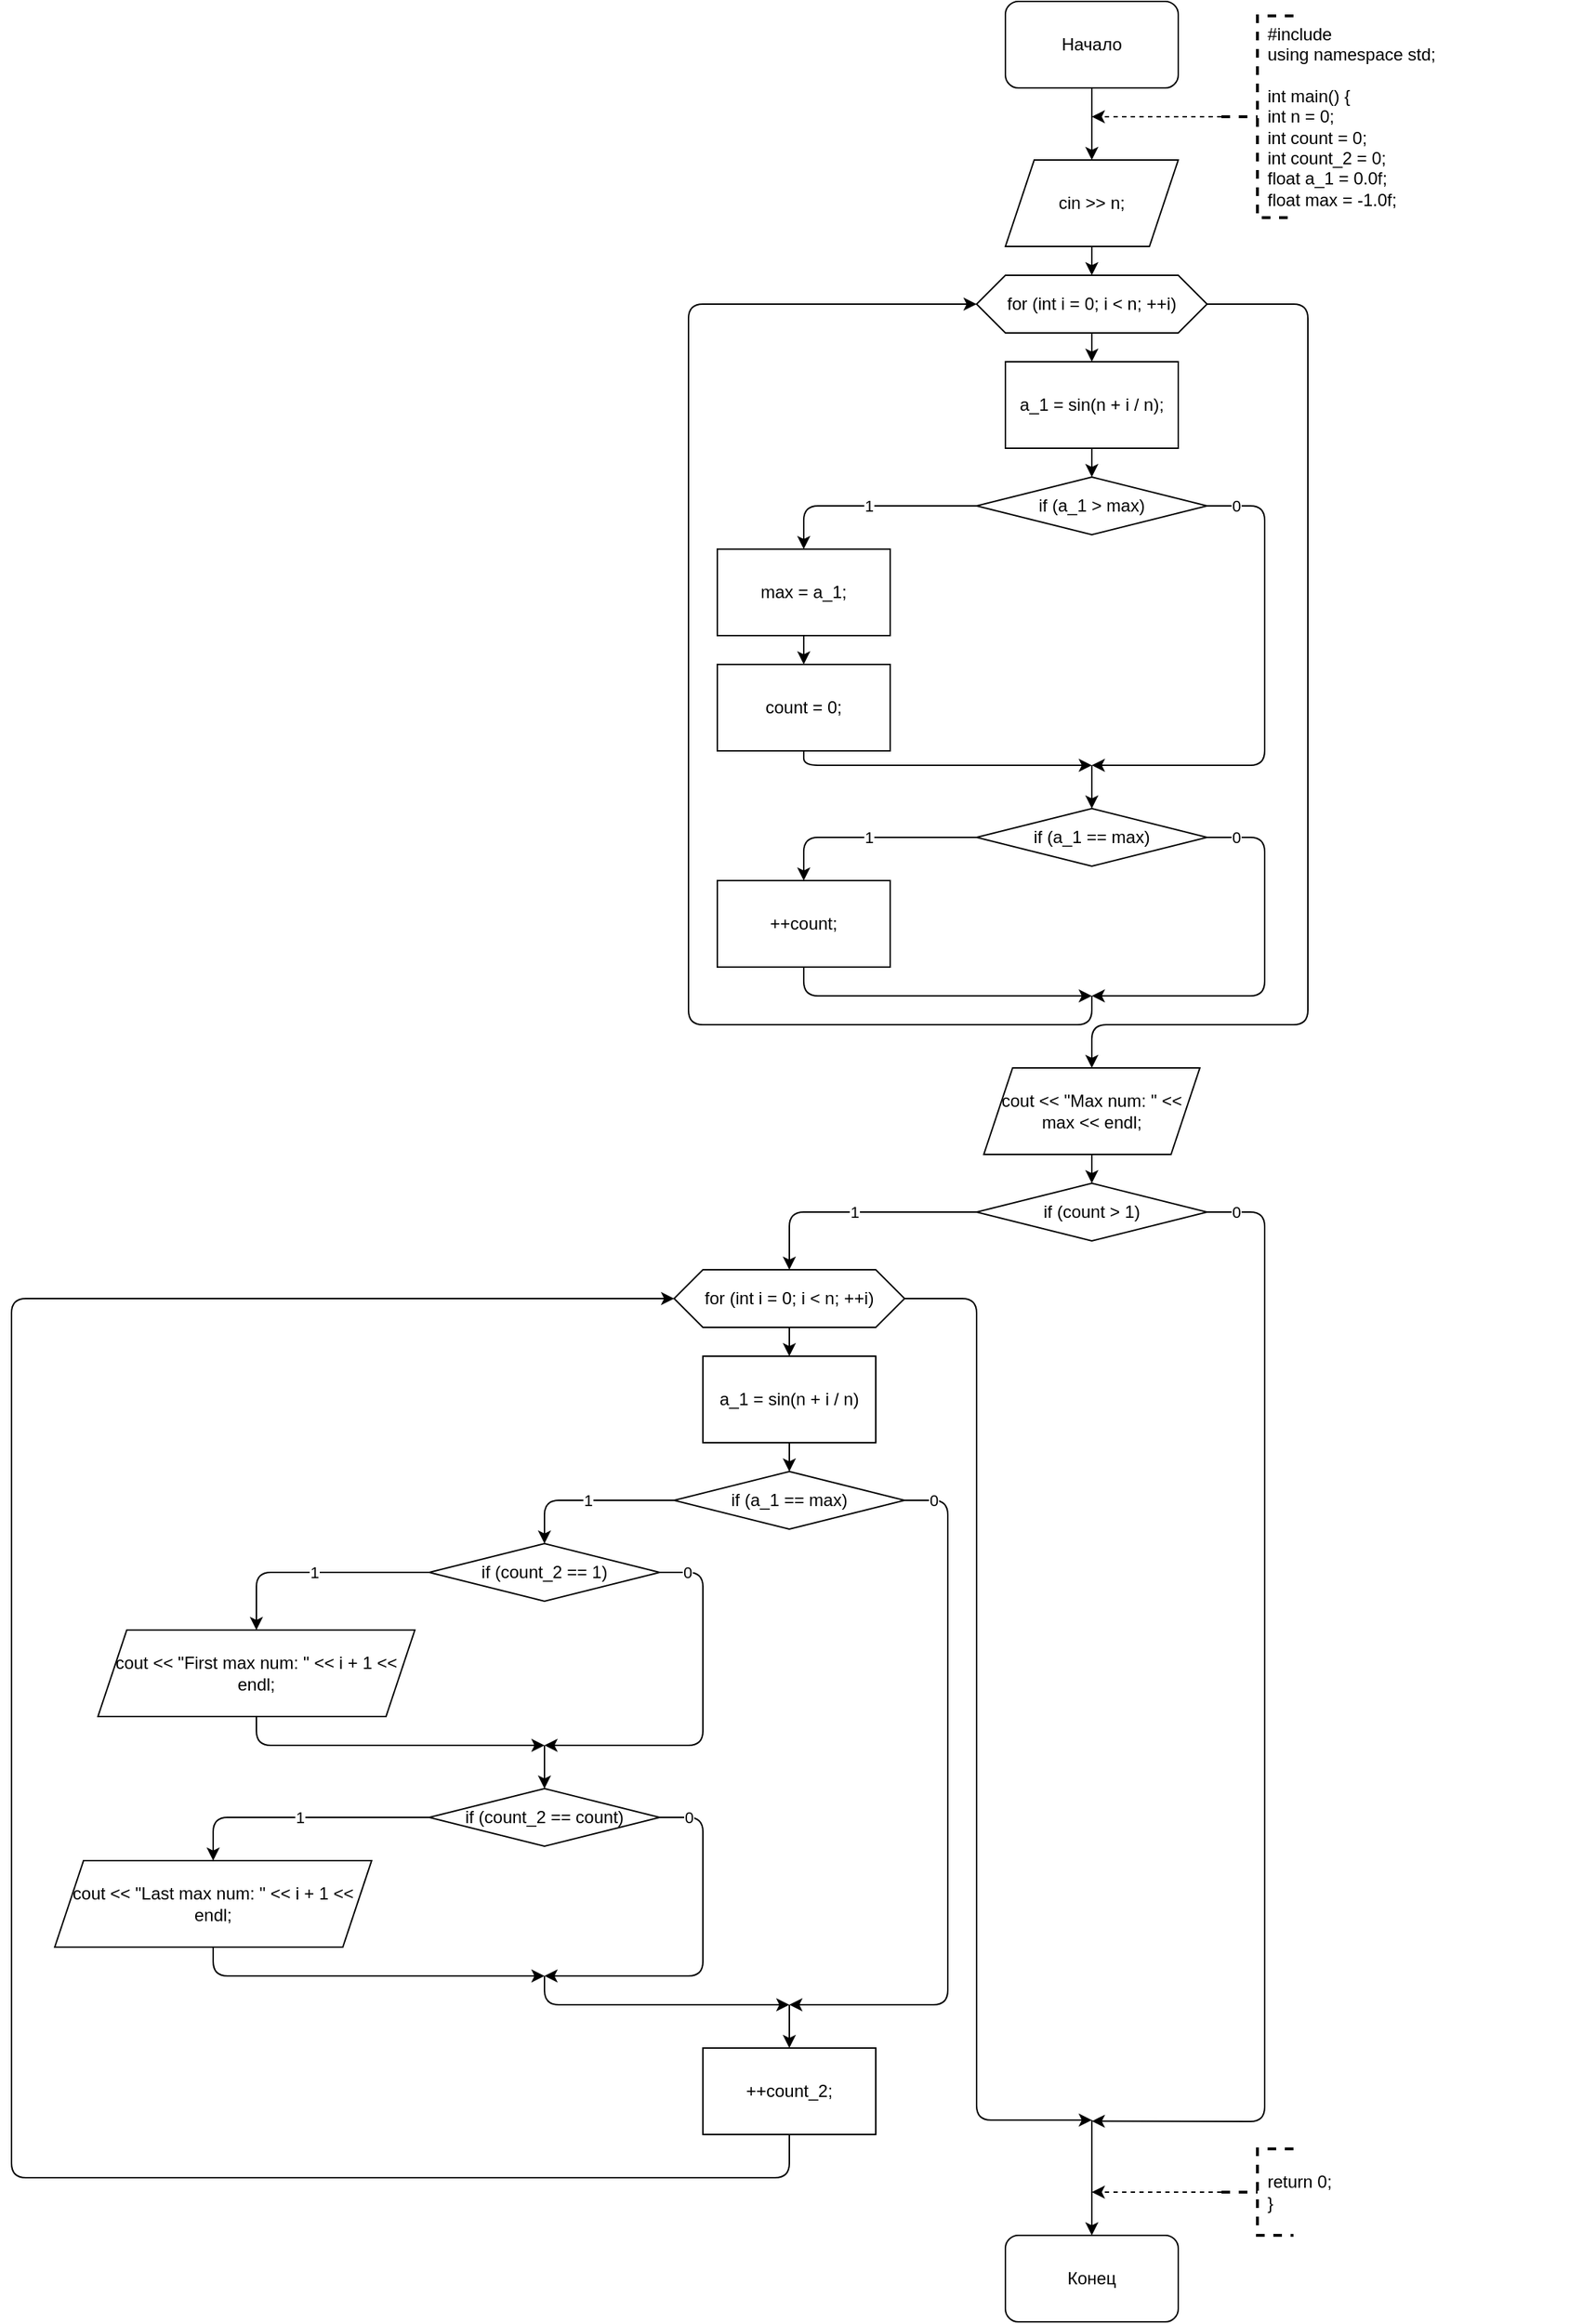 <mxfile version="13.9.9" type="device"><diagram id="PXH8LhEZskGuKX-_McZw" name="Страница 1"><mxGraphModel dx="1851" dy="592" grid="1" gridSize="10" guides="1" tooltips="1" connect="1" arrows="1" fold="1" page="1" pageScale="1" pageWidth="827" pageHeight="1169" math="0" shadow="0"><root><mxCell id="0"/><mxCell id="1" parent="0"/><mxCell id="HGuVAj1wlDlfLmO-cSO0-12" style="edgeStyle=orthogonalEdgeStyle;rounded=1;orthogonalLoop=1;jettySize=auto;html=1;entryX=0.5;entryY=0;entryDx=0;entryDy=0;" edge="1" parent="1" source="HGuVAj1wlDlfLmO-cSO0-1" target="HGuVAj1wlDlfLmO-cSO0-2"><mxGeometry relative="1" as="geometry"/></mxCell><mxCell id="HGuVAj1wlDlfLmO-cSO0-1" value="Начало" style="rounded=1;whiteSpace=wrap;html=1;" vertex="1" parent="1"><mxGeometry x="340" y="10" width="120" height="60" as="geometry"/></mxCell><mxCell id="HGuVAj1wlDlfLmO-cSO0-13" style="edgeStyle=orthogonalEdgeStyle;rounded=1;orthogonalLoop=1;jettySize=auto;html=1;" edge="1" parent="1" source="HGuVAj1wlDlfLmO-cSO0-2" target="HGuVAj1wlDlfLmO-cSO0-3"><mxGeometry relative="1" as="geometry"/></mxCell><mxCell id="HGuVAj1wlDlfLmO-cSO0-2" value="cin &amp;gt;&amp;gt; n;" style="shape=parallelogram;perimeter=parallelogramPerimeter;whiteSpace=wrap;html=1;fixedSize=1;" vertex="1" parent="1"><mxGeometry x="340" y="120" width="120" height="60" as="geometry"/></mxCell><mxCell id="HGuVAj1wlDlfLmO-cSO0-14" style="edgeStyle=orthogonalEdgeStyle;rounded=1;orthogonalLoop=1;jettySize=auto;html=1;" edge="1" parent="1" source="HGuVAj1wlDlfLmO-cSO0-3" target="HGuVAj1wlDlfLmO-cSO0-4"><mxGeometry relative="1" as="geometry"/></mxCell><mxCell id="HGuVAj1wlDlfLmO-cSO0-3" value="for (int i = 0; i &amp;lt; n; ++i)" style="shape=hexagon;perimeter=hexagonPerimeter2;whiteSpace=wrap;html=1;fixedSize=1;" vertex="1" parent="1"><mxGeometry x="320" y="200" width="160" height="40" as="geometry"/></mxCell><mxCell id="HGuVAj1wlDlfLmO-cSO0-15" style="edgeStyle=orthogonalEdgeStyle;rounded=1;orthogonalLoop=1;jettySize=auto;html=1;" edge="1" parent="1" source="HGuVAj1wlDlfLmO-cSO0-4" target="HGuVAj1wlDlfLmO-cSO0-5"><mxGeometry relative="1" as="geometry"/></mxCell><mxCell id="HGuVAj1wlDlfLmO-cSO0-4" value="a_1 = sin(n + i / n);" style="rounded=0;whiteSpace=wrap;html=1;" vertex="1" parent="1"><mxGeometry x="340" y="260" width="120" height="60" as="geometry"/></mxCell><mxCell id="HGuVAj1wlDlfLmO-cSO0-6" value="1" style="edgeStyle=orthogonalEdgeStyle;rounded=1;orthogonalLoop=1;jettySize=auto;html=1;" edge="1" parent="1" source="HGuVAj1wlDlfLmO-cSO0-5" target="HGuVAj1wlDlfLmO-cSO0-7"><mxGeometry relative="1" as="geometry"><mxPoint x="200" y="400" as="targetPoint"/></mxGeometry></mxCell><mxCell id="HGuVAj1wlDlfLmO-cSO0-5" value="if (a_1 &amp;gt; max)" style="rhombus;whiteSpace=wrap;html=1;" vertex="1" parent="1"><mxGeometry x="320" y="340" width="160" height="40" as="geometry"/></mxCell><mxCell id="HGuVAj1wlDlfLmO-cSO0-9" style="edgeStyle=orthogonalEdgeStyle;rounded=1;orthogonalLoop=1;jettySize=auto;html=1;" edge="1" parent="1" source="HGuVAj1wlDlfLmO-cSO0-7" target="HGuVAj1wlDlfLmO-cSO0-8"><mxGeometry relative="1" as="geometry"/></mxCell><mxCell id="HGuVAj1wlDlfLmO-cSO0-7" value="max = a_1;" style="rounded=0;whiteSpace=wrap;html=1;" vertex="1" parent="1"><mxGeometry x="140" y="390" width="120" height="60" as="geometry"/></mxCell><mxCell id="HGuVAj1wlDlfLmO-cSO0-8" value="count = 0;" style="rounded=0;whiteSpace=wrap;html=1;" vertex="1" parent="1"><mxGeometry x="140" y="470" width="120" height="60" as="geometry"/></mxCell><mxCell id="HGuVAj1wlDlfLmO-cSO0-10" value="0" style="endArrow=classic;html=1;exitX=1;exitY=0.5;exitDx=0;exitDy=0;" edge="1" parent="1" source="HGuVAj1wlDlfLmO-cSO0-5"><mxGeometry x="-0.882" width="50" height="50" relative="1" as="geometry"><mxPoint x="390" y="530" as="sourcePoint"/><mxPoint x="400" y="540" as="targetPoint"/><Array as="points"><mxPoint x="520" y="360"/><mxPoint x="520" y="540"/></Array><mxPoint as="offset"/></mxGeometry></mxCell><mxCell id="HGuVAj1wlDlfLmO-cSO0-11" value="" style="endArrow=classic;html=1;exitX=0.5;exitY=1;exitDx=0;exitDy=0;" edge="1" parent="1" source="HGuVAj1wlDlfLmO-cSO0-8"><mxGeometry width="50" height="50" relative="1" as="geometry"><mxPoint x="390" y="530" as="sourcePoint"/><mxPoint x="400" y="540" as="targetPoint"/><Array as="points"><mxPoint x="200" y="540"/></Array></mxGeometry></mxCell><mxCell id="HGuVAj1wlDlfLmO-cSO0-16" value="" style="endArrow=classic;html=1;" edge="1" parent="1" target="HGuVAj1wlDlfLmO-cSO0-17"><mxGeometry width="50" height="50" relative="1" as="geometry"><mxPoint x="400" y="540" as="sourcePoint"/><mxPoint x="400" y="570" as="targetPoint"/></mxGeometry></mxCell><mxCell id="HGuVAj1wlDlfLmO-cSO0-18" value="1" style="edgeStyle=orthogonalEdgeStyle;rounded=1;orthogonalLoop=1;jettySize=auto;html=1;" edge="1" parent="1" source="HGuVAj1wlDlfLmO-cSO0-17" target="HGuVAj1wlDlfLmO-cSO0-19"><mxGeometry relative="1" as="geometry"><mxPoint x="200" y="620" as="targetPoint"/></mxGeometry></mxCell><mxCell id="HGuVAj1wlDlfLmO-cSO0-17" value="if (a_1 == max)" style="rhombus;whiteSpace=wrap;html=1;" vertex="1" parent="1"><mxGeometry x="320" y="570" width="160" height="40" as="geometry"/></mxCell><mxCell id="HGuVAj1wlDlfLmO-cSO0-19" value="++count;" style="rounded=0;whiteSpace=wrap;html=1;" vertex="1" parent="1"><mxGeometry x="140" y="620" width="120" height="60" as="geometry"/></mxCell><mxCell id="HGuVAj1wlDlfLmO-cSO0-20" value="0" style="endArrow=classic;html=1;exitX=1;exitY=0.5;exitDx=0;exitDy=0;" edge="1" parent="1" source="HGuVAj1wlDlfLmO-cSO0-17"><mxGeometry x="-0.852" width="50" height="50" relative="1" as="geometry"><mxPoint x="390" y="630" as="sourcePoint"/><mxPoint x="400" y="700" as="targetPoint"/><Array as="points"><mxPoint x="520" y="590"/><mxPoint x="520" y="700"/></Array><mxPoint as="offset"/></mxGeometry></mxCell><mxCell id="HGuVAj1wlDlfLmO-cSO0-21" value="" style="endArrow=classic;html=1;exitX=0.5;exitY=1;exitDx=0;exitDy=0;" edge="1" parent="1" source="HGuVAj1wlDlfLmO-cSO0-19"><mxGeometry width="50" height="50" relative="1" as="geometry"><mxPoint x="390" y="630" as="sourcePoint"/><mxPoint x="400" y="700" as="targetPoint"/><Array as="points"><mxPoint x="200" y="700"/></Array></mxGeometry></mxCell><mxCell id="HGuVAj1wlDlfLmO-cSO0-22" value="" style="endArrow=classic;html=1;entryX=0;entryY=0.5;entryDx=0;entryDy=0;" edge="1" parent="1" target="HGuVAj1wlDlfLmO-cSO0-3"><mxGeometry width="50" height="50" relative="1" as="geometry"><mxPoint x="400" y="700" as="sourcePoint"/><mxPoint x="440" y="580" as="targetPoint"/><Array as="points"><mxPoint x="400" y="720"/><mxPoint x="120" y="720"/><mxPoint x="120" y="220"/></Array></mxGeometry></mxCell><mxCell id="HGuVAj1wlDlfLmO-cSO0-52" style="edgeStyle=orthogonalEdgeStyle;rounded=1;orthogonalLoop=1;jettySize=auto;html=1;" edge="1" parent="1" source="HGuVAj1wlDlfLmO-cSO0-23" target="HGuVAj1wlDlfLmO-cSO0-25"><mxGeometry relative="1" as="geometry"/></mxCell><mxCell id="HGuVAj1wlDlfLmO-cSO0-23" value="cout &amp;lt;&amp;lt; &quot;Max num: &quot; &amp;lt;&amp;lt; max &amp;lt;&amp;lt; endl;" style="shape=parallelogram;perimeter=parallelogramPerimeter;whiteSpace=wrap;html=1;fixedSize=1;" vertex="1" parent="1"><mxGeometry x="325" y="750" width="150" height="60" as="geometry"/></mxCell><mxCell id="HGuVAj1wlDlfLmO-cSO0-24" value="" style="endArrow=classic;html=1;exitX=1;exitY=0.5;exitDx=0;exitDy=0;entryX=0.5;entryY=0;entryDx=0;entryDy=0;" edge="1" parent="1" source="HGuVAj1wlDlfLmO-cSO0-3" target="HGuVAj1wlDlfLmO-cSO0-23"><mxGeometry width="50" height="50" relative="1" as="geometry"><mxPoint x="390" y="620" as="sourcePoint"/><mxPoint x="440" y="570" as="targetPoint"/><Array as="points"><mxPoint x="550" y="220"/><mxPoint x="550" y="720"/><mxPoint x="400" y="720"/></Array></mxGeometry></mxCell><mxCell id="HGuVAj1wlDlfLmO-cSO0-26" value="1" style="edgeStyle=orthogonalEdgeStyle;rounded=1;orthogonalLoop=1;jettySize=auto;html=1;" edge="1" parent="1" source="HGuVAj1wlDlfLmO-cSO0-25" target="HGuVAj1wlDlfLmO-cSO0-27"><mxGeometry relative="1" as="geometry"><mxPoint x="170" y="890" as="targetPoint"/></mxGeometry></mxCell><mxCell id="HGuVAj1wlDlfLmO-cSO0-25" value="if (count &amp;gt; 1)" style="rhombus;whiteSpace=wrap;html=1;" vertex="1" parent="1"><mxGeometry x="320" y="830" width="160" height="40" as="geometry"/></mxCell><mxCell id="HGuVAj1wlDlfLmO-cSO0-46" style="edgeStyle=orthogonalEdgeStyle;rounded=1;orthogonalLoop=1;jettySize=auto;html=1;" edge="1" parent="1" source="HGuVAj1wlDlfLmO-cSO0-27" target="HGuVAj1wlDlfLmO-cSO0-28"><mxGeometry relative="1" as="geometry"/></mxCell><mxCell id="HGuVAj1wlDlfLmO-cSO0-27" value="for (int i = 0; i &amp;lt; n; ++i)" style="shape=hexagon;perimeter=hexagonPerimeter2;whiteSpace=wrap;html=1;fixedSize=1;" vertex="1" parent="1"><mxGeometry x="110" y="890" width="160" height="40" as="geometry"/></mxCell><mxCell id="HGuVAj1wlDlfLmO-cSO0-47" style="edgeStyle=orthogonalEdgeStyle;rounded=1;orthogonalLoop=1;jettySize=auto;html=1;" edge="1" parent="1" source="HGuVAj1wlDlfLmO-cSO0-28" target="HGuVAj1wlDlfLmO-cSO0-29"><mxGeometry relative="1" as="geometry"/></mxCell><mxCell id="HGuVAj1wlDlfLmO-cSO0-28" value="a_1 = sin(n + i / n)" style="rounded=0;whiteSpace=wrap;html=1;" vertex="1" parent="1"><mxGeometry x="130" y="950" width="120" height="60" as="geometry"/></mxCell><mxCell id="HGuVAj1wlDlfLmO-cSO0-30" value="1" style="edgeStyle=orthogonalEdgeStyle;rounded=1;orthogonalLoop=1;jettySize=auto;html=1;" edge="1" parent="1" source="HGuVAj1wlDlfLmO-cSO0-29" target="HGuVAj1wlDlfLmO-cSO0-31"><mxGeometry relative="1" as="geometry"><mxPoint x="40" y="1100" as="targetPoint"/></mxGeometry></mxCell><mxCell id="HGuVAj1wlDlfLmO-cSO0-29" value="if (a_1 == max)" style="rhombus;whiteSpace=wrap;html=1;" vertex="1" parent="1"><mxGeometry x="110" y="1030" width="160" height="40" as="geometry"/></mxCell><mxCell id="HGuVAj1wlDlfLmO-cSO0-32" value="1" style="edgeStyle=orthogonalEdgeStyle;rounded=1;orthogonalLoop=1;jettySize=auto;html=1;" edge="1" parent="1" source="HGuVAj1wlDlfLmO-cSO0-31" target="HGuVAj1wlDlfLmO-cSO0-33"><mxGeometry relative="1" as="geometry"><mxPoint x="-120" y="1140.0" as="targetPoint"/></mxGeometry></mxCell><mxCell id="HGuVAj1wlDlfLmO-cSO0-31" value="if (count_2 == 1)" style="rhombus;whiteSpace=wrap;html=1;" vertex="1" parent="1"><mxGeometry x="-60" y="1080" width="160" height="40" as="geometry"/></mxCell><mxCell id="HGuVAj1wlDlfLmO-cSO0-33" value="cout &amp;lt;&amp;lt; &quot;First max num: &quot; &amp;lt;&amp;lt; i + 1 &amp;lt;&amp;lt; endl;" style="shape=parallelogram;perimeter=parallelogramPerimeter;whiteSpace=wrap;html=1;fixedSize=1;" vertex="1" parent="1"><mxGeometry x="-290" y="1140" width="220" height="60" as="geometry"/></mxCell><mxCell id="HGuVAj1wlDlfLmO-cSO0-34" value="0" style="endArrow=classic;html=1;exitX=1;exitY=0.5;exitDx=0;exitDy=0;" edge="1" parent="1" source="HGuVAj1wlDlfLmO-cSO0-31"><mxGeometry x="-0.857" width="50" height="50" relative="1" as="geometry"><mxPoint x="150" y="1240" as="sourcePoint"/><mxPoint x="20" y="1220" as="targetPoint"/><Array as="points"><mxPoint x="130" y="1100"/><mxPoint x="130" y="1220"/></Array><mxPoint as="offset"/></mxGeometry></mxCell><mxCell id="HGuVAj1wlDlfLmO-cSO0-35" value="" style="endArrow=classic;html=1;exitX=0.5;exitY=1;exitDx=0;exitDy=0;" edge="1" parent="1" source="HGuVAj1wlDlfLmO-cSO0-33"><mxGeometry width="50" height="50" relative="1" as="geometry"><mxPoint x="150" y="1240" as="sourcePoint"/><mxPoint x="20" y="1220" as="targetPoint"/><Array as="points"><mxPoint x="-180" y="1220"/></Array></mxGeometry></mxCell><mxCell id="HGuVAj1wlDlfLmO-cSO0-36" value="" style="endArrow=classic;html=1;entryX=0.5;entryY=0;entryDx=0;entryDy=0;" edge="1" parent="1" target="HGuVAj1wlDlfLmO-cSO0-37"><mxGeometry width="50" height="50" relative="1" as="geometry"><mxPoint x="20" y="1220" as="sourcePoint"/><mxPoint y="1250" as="targetPoint"/></mxGeometry></mxCell><mxCell id="HGuVAj1wlDlfLmO-cSO0-38" value="1" style="edgeStyle=orthogonalEdgeStyle;rounded=1;orthogonalLoop=1;jettySize=auto;html=1;" edge="1" parent="1" source="HGuVAj1wlDlfLmO-cSO0-37" target="HGuVAj1wlDlfLmO-cSO0-39"><mxGeometry relative="1" as="geometry"><mxPoint x="-160" y="1310" as="targetPoint"/></mxGeometry></mxCell><mxCell id="HGuVAj1wlDlfLmO-cSO0-37" value="if (count_2 == count)" style="rhombus;whiteSpace=wrap;html=1;" vertex="1" parent="1"><mxGeometry x="-60" y="1250" width="160" height="40" as="geometry"/></mxCell><mxCell id="HGuVAj1wlDlfLmO-cSO0-39" value="cout &amp;lt;&amp;lt; &quot;Last max num: &quot; &amp;lt;&amp;lt; i + 1 &amp;lt;&amp;lt; endl;" style="shape=parallelogram;perimeter=parallelogramPerimeter;whiteSpace=wrap;html=1;fixedSize=1;" vertex="1" parent="1"><mxGeometry x="-320" y="1300" width="220" height="60" as="geometry"/></mxCell><mxCell id="HGuVAj1wlDlfLmO-cSO0-40" value="0" style="endArrow=classic;html=1;exitX=1;exitY=0.5;exitDx=0;exitDy=0;" edge="1" parent="1" source="HGuVAj1wlDlfLmO-cSO0-37"><mxGeometry x="-0.84" width="50" height="50" relative="1" as="geometry"><mxPoint x="150" y="1430" as="sourcePoint"/><mxPoint x="20" y="1380" as="targetPoint"/><Array as="points"><mxPoint x="130" y="1270"/><mxPoint x="130" y="1380"/></Array><mxPoint as="offset"/></mxGeometry></mxCell><mxCell id="HGuVAj1wlDlfLmO-cSO0-41" value="" style="endArrow=classic;html=1;exitX=0.5;exitY=1;exitDx=0;exitDy=0;" edge="1" parent="1" source="HGuVAj1wlDlfLmO-cSO0-39"><mxGeometry width="50" height="50" relative="1" as="geometry"><mxPoint x="150" y="1430" as="sourcePoint"/><mxPoint x="20" y="1380" as="targetPoint"/><Array as="points"><mxPoint x="-210" y="1380"/></Array></mxGeometry></mxCell><mxCell id="HGuVAj1wlDlfLmO-cSO0-42" value="" style="endArrow=classic;html=1;" edge="1" parent="1"><mxGeometry width="50" height="50" relative="1" as="geometry"><mxPoint x="20" y="1380" as="sourcePoint"/><mxPoint x="190" y="1400" as="targetPoint"/><Array as="points"><mxPoint x="20" y="1400"/></Array></mxGeometry></mxCell><mxCell id="HGuVAj1wlDlfLmO-cSO0-43" value="0" style="endArrow=classic;html=1;exitX=1;exitY=0.5;exitDx=0;exitDy=0;" edge="1" parent="1" source="HGuVAj1wlDlfLmO-cSO0-29"><mxGeometry x="-0.918" width="50" height="50" relative="1" as="geometry"><mxPoint x="150" y="1330" as="sourcePoint"/><mxPoint x="190" y="1400" as="targetPoint"/><Array as="points"><mxPoint x="300" y="1050"/><mxPoint x="300" y="1400"/></Array><mxPoint as="offset"/></mxGeometry></mxCell><mxCell id="HGuVAj1wlDlfLmO-cSO0-44" value="" style="endArrow=classic;html=1;" edge="1" parent="1" target="HGuVAj1wlDlfLmO-cSO0-45"><mxGeometry width="50" height="50" relative="1" as="geometry"><mxPoint x="190" y="1400" as="sourcePoint"/><mxPoint x="190" y="1430" as="targetPoint"/></mxGeometry></mxCell><mxCell id="HGuVAj1wlDlfLmO-cSO0-45" value="++count_2;" style="rounded=0;whiteSpace=wrap;html=1;" vertex="1" parent="1"><mxGeometry x="130" y="1430" width="120" height="60" as="geometry"/></mxCell><mxCell id="HGuVAj1wlDlfLmO-cSO0-48" value="" style="endArrow=classic;html=1;exitX=0.5;exitY=1;exitDx=0;exitDy=0;entryX=0;entryY=0.5;entryDx=0;entryDy=0;" edge="1" parent="1" source="HGuVAj1wlDlfLmO-cSO0-45" target="HGuVAj1wlDlfLmO-cSO0-27"><mxGeometry width="50" height="50" relative="1" as="geometry"><mxPoint x="150" y="1330" as="sourcePoint"/><mxPoint x="200" y="1280" as="targetPoint"/><Array as="points"><mxPoint x="190" y="1520"/><mxPoint x="-350" y="1520"/><mxPoint x="-350" y="910"/></Array></mxGeometry></mxCell><mxCell id="HGuVAj1wlDlfLmO-cSO0-49" value="Конец" style="rounded=1;whiteSpace=wrap;html=1;" vertex="1" parent="1"><mxGeometry x="340" y="1560" width="120" height="60" as="geometry"/></mxCell><mxCell id="HGuVAj1wlDlfLmO-cSO0-50" value="" style="endArrow=classic;html=1;exitX=1;exitY=0.5;exitDx=0;exitDy=0;" edge="1" parent="1" source="HGuVAj1wlDlfLmO-cSO0-27"><mxGeometry width="50" height="50" relative="1" as="geometry"><mxPoint x="210" y="1240" as="sourcePoint"/><mxPoint x="400" y="1480" as="targetPoint"/><Array as="points"><mxPoint x="320" y="910"/><mxPoint x="320" y="1400"/><mxPoint x="320" y="1480"/></Array></mxGeometry></mxCell><mxCell id="HGuVAj1wlDlfLmO-cSO0-55" style="edgeStyle=orthogonalEdgeStyle;rounded=1;orthogonalLoop=1;jettySize=auto;html=1;dashed=1;" edge="1" parent="1" source="HGuVAj1wlDlfLmO-cSO0-51"><mxGeometry relative="1" as="geometry"><mxPoint x="400" y="90" as="targetPoint"/></mxGeometry></mxCell><mxCell id="HGuVAj1wlDlfLmO-cSO0-51" value="" style="strokeWidth=2;html=1;shape=mxgraph.flowchart.annotation_2;align=left;labelPosition=right;pointerEvents=1;dashed=1;" vertex="1" parent="1"><mxGeometry x="490" y="20" width="50" height="140" as="geometry"/></mxCell><mxCell id="HGuVAj1wlDlfLmO-cSO0-53" value="0" style="endArrow=classic;html=1;exitX=1;exitY=0.5;exitDx=0;exitDy=0;" edge="1" parent="1" source="HGuVAj1wlDlfLmO-cSO0-25"><mxGeometry x="-0.949" width="50" height="50" relative="1" as="geometry"><mxPoint x="140" y="930" as="sourcePoint"/><mxPoint x="400" y="1480.8" as="targetPoint"/><Array as="points"><mxPoint x="520" y="850"/><mxPoint x="520" y="1481"/></Array><mxPoint as="offset"/></mxGeometry></mxCell><mxCell id="HGuVAj1wlDlfLmO-cSO0-54" value="" style="endArrow=classic;html=1;entryX=0.5;entryY=0;entryDx=0;entryDy=0;" edge="1" parent="1" target="HGuVAj1wlDlfLmO-cSO0-49"><mxGeometry width="50" height="50" relative="1" as="geometry"><mxPoint x="400" y="1480" as="sourcePoint"/><mxPoint x="190" y="1340" as="targetPoint"/></mxGeometry></mxCell><mxCell id="HGuVAj1wlDlfLmO-cSO0-56" value="#include&lt;br&gt;using namespace std;&lt;br&gt;&lt;br&gt;int main() {&lt;br&gt;int n = 0;&lt;br&gt;int count = 0;&lt;br&gt;int count_2 = 0;&lt;br&gt;float a_1 = 0.0f;&lt;br&gt;float max = -1.0f;" style="text;html=1;strokeColor=none;fillColor=none;align=left;verticalAlign=middle;whiteSpace=wrap;rounded=0;dashed=1;" vertex="1" parent="1"><mxGeometry x="520" y="40" width="220" height="100" as="geometry"/></mxCell><mxCell id="HGuVAj1wlDlfLmO-cSO0-58" style="edgeStyle=orthogonalEdgeStyle;rounded=1;orthogonalLoop=1;jettySize=auto;html=1;dashed=1;" edge="1" parent="1" source="HGuVAj1wlDlfLmO-cSO0-57"><mxGeometry relative="1" as="geometry"><mxPoint x="400" y="1530" as="targetPoint"/></mxGeometry></mxCell><mxCell id="HGuVAj1wlDlfLmO-cSO0-57" value="" style="strokeWidth=2;html=1;shape=mxgraph.flowchart.annotation_2;align=left;labelPosition=right;pointerEvents=1;dashed=1;" vertex="1" parent="1"><mxGeometry x="490" y="1500" width="50" height="60" as="geometry"/></mxCell><mxCell id="HGuVAj1wlDlfLmO-cSO0-59" value="return 0;&lt;br&gt;}" style="text;html=1;strokeColor=none;fillColor=none;align=left;verticalAlign=middle;whiteSpace=wrap;rounded=0;dashed=1;" vertex="1" parent="1"><mxGeometry x="520" y="1500" width="130" height="60" as="geometry"/></mxCell></root></mxGraphModel></diagram></mxfile>